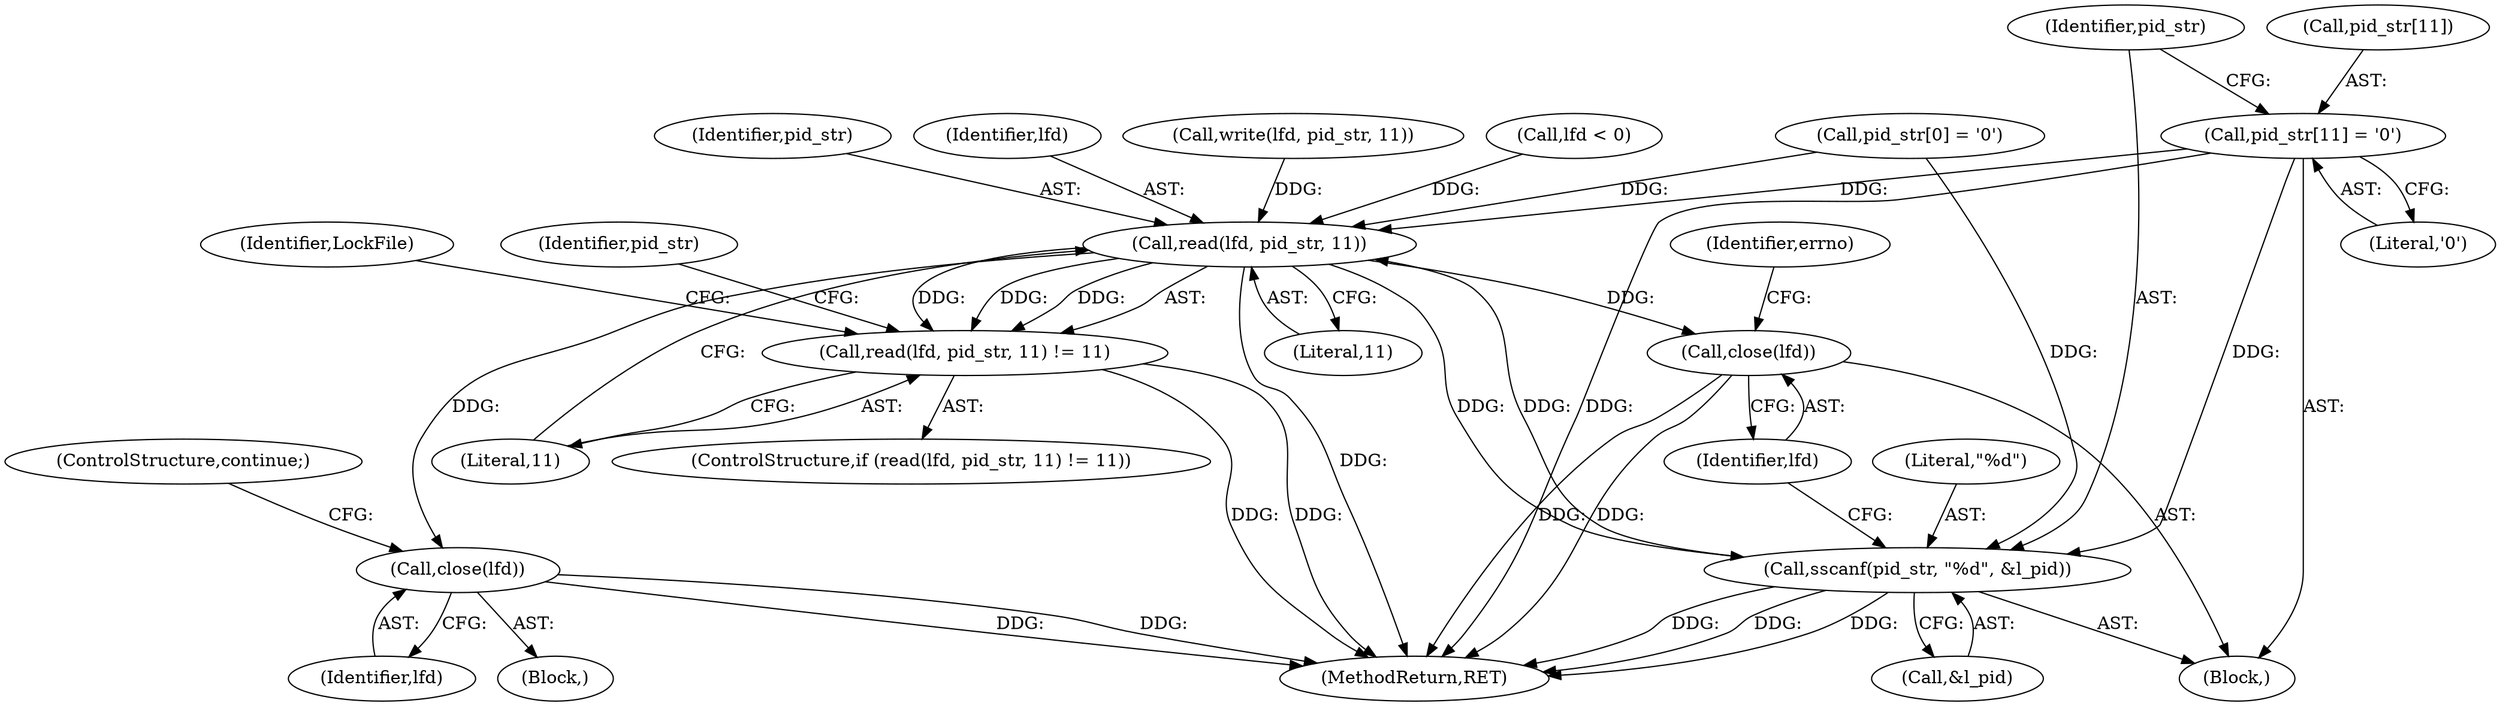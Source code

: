 digraph "0_xserver_6ba44b91e37622ef8c146d8f2ac92d708a18ed34@array" {
"1000327" [label="(Call,pid_str[11] = '\0')"];
"1000316" [label="(Call,read(lfd, pid_str, 11))"];
"1000315" [label="(Call,read(lfd, pid_str, 11) != 11)"];
"1000324" [label="(Call,close(lfd))"];
"1000332" [label="(Call,sscanf(pid_str, \"%d\", &l_pid))"];
"1000337" [label="(Call,close(lfd))"];
"1000333" [label="(Identifier,pid_str)"];
"1000316" [label="(Call,read(lfd, pid_str, 11))"];
"1000315" [label="(Call,read(lfd, pid_str, 11) != 11)"];
"1000309" [label="(Call,pid_str[0] = '\0')"];
"1000321" [label="(Block,)"];
"1000340" [label="(Identifier,errno)"];
"1000318" [label="(Identifier,pid_str)"];
"1000325" [label="(Identifier,lfd)"];
"1000320" [label="(Literal,11)"];
"1000328" [label="(Call,pid_str[11])"];
"1000327" [label="(Call,pid_str[11] = '\0')"];
"1000323" [label="(Identifier,LockFile)"];
"1000317" [label="(Identifier,lfd)"];
"1000324" [label="(Call,close(lfd))"];
"1000334" [label="(Literal,\"%d\")"];
"1000337" [label="(Call,close(lfd))"];
"1000335" [label="(Call,&l_pid)"];
"1000326" [label="(ControlStructure,continue;)"];
"1000329" [label="(Identifier,pid_str)"];
"1000392" [label="(MethodReturn,RET)"];
"1000291" [label="(Block,)"];
"1000319" [label="(Literal,11)"];
"1000332" [label="(Call,sscanf(pid_str, \"%d\", &l_pid))"];
"1000338" [label="(Identifier,lfd)"];
"1000251" [label="(Call,write(lfd, pid_str, 11))"];
"1000314" [label="(ControlStructure,if (read(lfd, pid_str, 11) != 11))"];
"1000331" [label="(Literal,'\0')"];
"1000300" [label="(Call,lfd < 0)"];
"1000327" -> "1000291"  [label="AST: "];
"1000327" -> "1000331"  [label="CFG: "];
"1000328" -> "1000327"  [label="AST: "];
"1000331" -> "1000327"  [label="AST: "];
"1000333" -> "1000327"  [label="CFG: "];
"1000327" -> "1000392"  [label="DDG: "];
"1000327" -> "1000316"  [label="DDG: "];
"1000327" -> "1000332"  [label="DDG: "];
"1000316" -> "1000315"  [label="AST: "];
"1000316" -> "1000319"  [label="CFG: "];
"1000317" -> "1000316"  [label="AST: "];
"1000318" -> "1000316"  [label="AST: "];
"1000319" -> "1000316"  [label="AST: "];
"1000320" -> "1000316"  [label="CFG: "];
"1000316" -> "1000392"  [label="DDG: "];
"1000316" -> "1000315"  [label="DDG: "];
"1000316" -> "1000315"  [label="DDG: "];
"1000316" -> "1000315"  [label="DDG: "];
"1000300" -> "1000316"  [label="DDG: "];
"1000309" -> "1000316"  [label="DDG: "];
"1000332" -> "1000316"  [label="DDG: "];
"1000251" -> "1000316"  [label="DDG: "];
"1000316" -> "1000324"  [label="DDG: "];
"1000316" -> "1000332"  [label="DDG: "];
"1000316" -> "1000337"  [label="DDG: "];
"1000315" -> "1000314"  [label="AST: "];
"1000315" -> "1000320"  [label="CFG: "];
"1000320" -> "1000315"  [label="AST: "];
"1000323" -> "1000315"  [label="CFG: "];
"1000329" -> "1000315"  [label="CFG: "];
"1000315" -> "1000392"  [label="DDG: "];
"1000315" -> "1000392"  [label="DDG: "];
"1000324" -> "1000321"  [label="AST: "];
"1000324" -> "1000325"  [label="CFG: "];
"1000325" -> "1000324"  [label="AST: "];
"1000326" -> "1000324"  [label="CFG: "];
"1000324" -> "1000392"  [label="DDG: "];
"1000324" -> "1000392"  [label="DDG: "];
"1000332" -> "1000291"  [label="AST: "];
"1000332" -> "1000335"  [label="CFG: "];
"1000333" -> "1000332"  [label="AST: "];
"1000334" -> "1000332"  [label="AST: "];
"1000335" -> "1000332"  [label="AST: "];
"1000338" -> "1000332"  [label="CFG: "];
"1000332" -> "1000392"  [label="DDG: "];
"1000332" -> "1000392"  [label="DDG: "];
"1000332" -> "1000392"  [label="DDG: "];
"1000309" -> "1000332"  [label="DDG: "];
"1000337" -> "1000291"  [label="AST: "];
"1000337" -> "1000338"  [label="CFG: "];
"1000338" -> "1000337"  [label="AST: "];
"1000340" -> "1000337"  [label="CFG: "];
"1000337" -> "1000392"  [label="DDG: "];
"1000337" -> "1000392"  [label="DDG: "];
}
